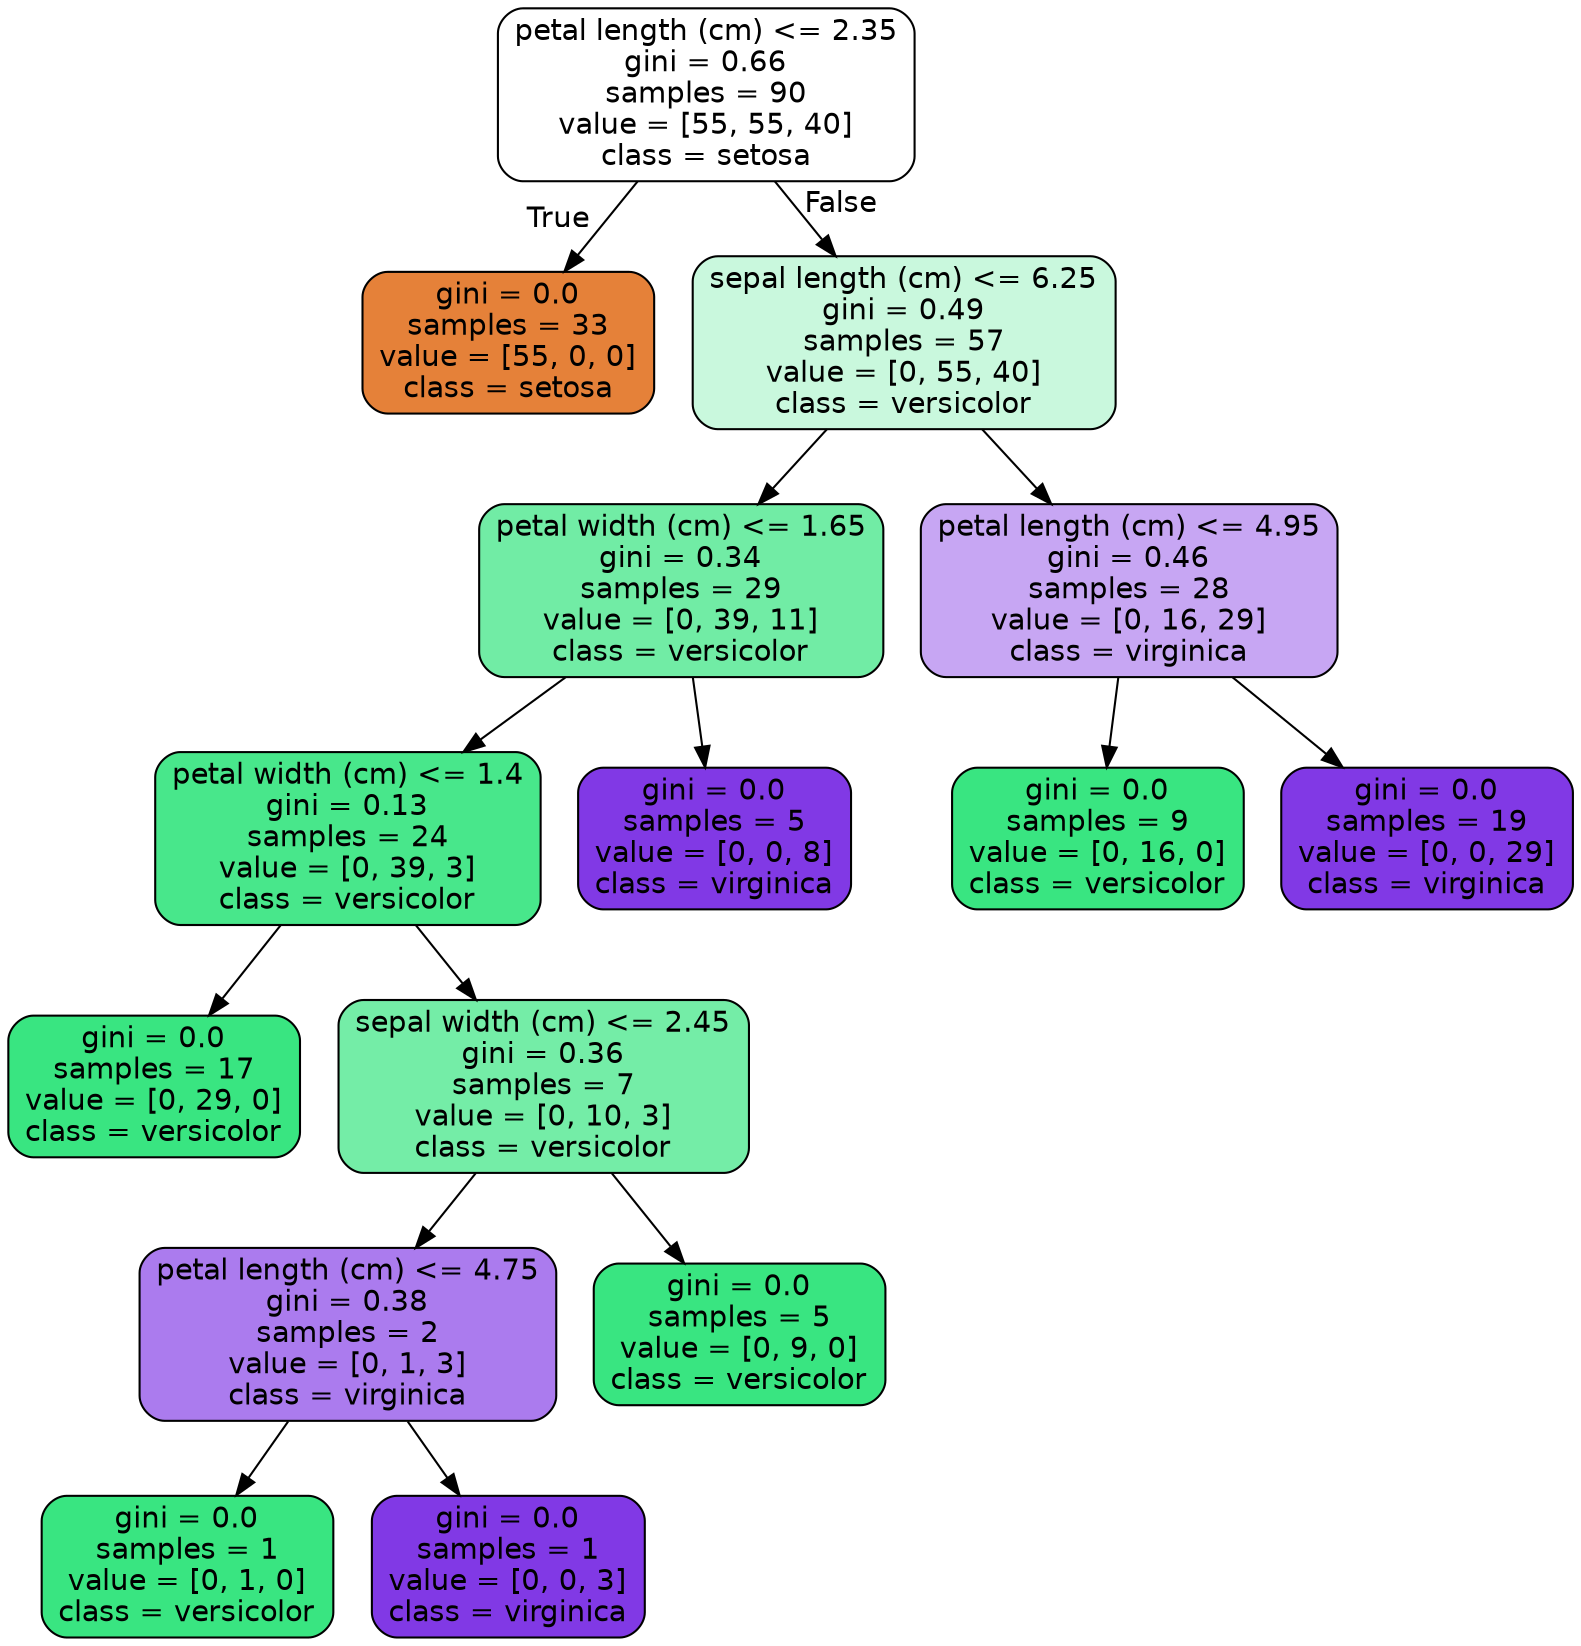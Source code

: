 digraph Tree {
node [shape=box, style="filled, rounded", color="black", fontname="helvetica"] ;
edge [fontname="helvetica"] ;
0 [label="petal length (cm) <= 2.35\ngini = 0.66\nsamples = 90\nvalue = [55, 55, 40]\nclass = setosa", fillcolor="#ffffff"] ;
1 [label="gini = 0.0\nsamples = 33\nvalue = [55, 0, 0]\nclass = setosa", fillcolor="#e58139"] ;
0 -> 1 [labeldistance=2.5, labelangle=45, headlabel="True"] ;
2 [label="sepal length (cm) <= 6.25\ngini = 0.49\nsamples = 57\nvalue = [0, 55, 40]\nclass = versicolor", fillcolor="#c9f8dd"] ;
0 -> 2 [labeldistance=2.5, labelangle=-45, headlabel="False"] ;
3 [label="petal width (cm) <= 1.65\ngini = 0.34\nsamples = 29\nvalue = [0, 39, 11]\nclass = versicolor", fillcolor="#71eca5"] ;
2 -> 3 ;
4 [label="petal width (cm) <= 1.4\ngini = 0.13\nsamples = 24\nvalue = [0, 39, 3]\nclass = versicolor", fillcolor="#48e78b"] ;
3 -> 4 ;
5 [label="gini = 0.0\nsamples = 17\nvalue = [0, 29, 0]\nclass = versicolor", fillcolor="#39e581"] ;
4 -> 5 ;
6 [label="sepal width (cm) <= 2.45\ngini = 0.36\nsamples = 7\nvalue = [0, 10, 3]\nclass = versicolor", fillcolor="#74eda7"] ;
4 -> 6 ;
7 [label="petal length (cm) <= 4.75\ngini = 0.38\nsamples = 2\nvalue = [0, 1, 3]\nclass = virginica", fillcolor="#ab7bee"] ;
6 -> 7 ;
8 [label="gini = 0.0\nsamples = 1\nvalue = [0, 1, 0]\nclass = versicolor", fillcolor="#39e581"] ;
7 -> 8 ;
9 [label="gini = 0.0\nsamples = 1\nvalue = [0, 0, 3]\nclass = virginica", fillcolor="#8139e5"] ;
7 -> 9 ;
10 [label="gini = 0.0\nsamples = 5\nvalue = [0, 9, 0]\nclass = versicolor", fillcolor="#39e581"] ;
6 -> 10 ;
11 [label="gini = 0.0\nsamples = 5\nvalue = [0, 0, 8]\nclass = virginica", fillcolor="#8139e5"] ;
3 -> 11 ;
12 [label="petal length (cm) <= 4.95\ngini = 0.46\nsamples = 28\nvalue = [0, 16, 29]\nclass = virginica", fillcolor="#c7a6f3"] ;
2 -> 12 ;
13 [label="gini = 0.0\nsamples = 9\nvalue = [0, 16, 0]\nclass = versicolor", fillcolor="#39e581"] ;
12 -> 13 ;
14 [label="gini = 0.0\nsamples = 19\nvalue = [0, 0, 29]\nclass = virginica", fillcolor="#8139e5"] ;
12 -> 14 ;
}